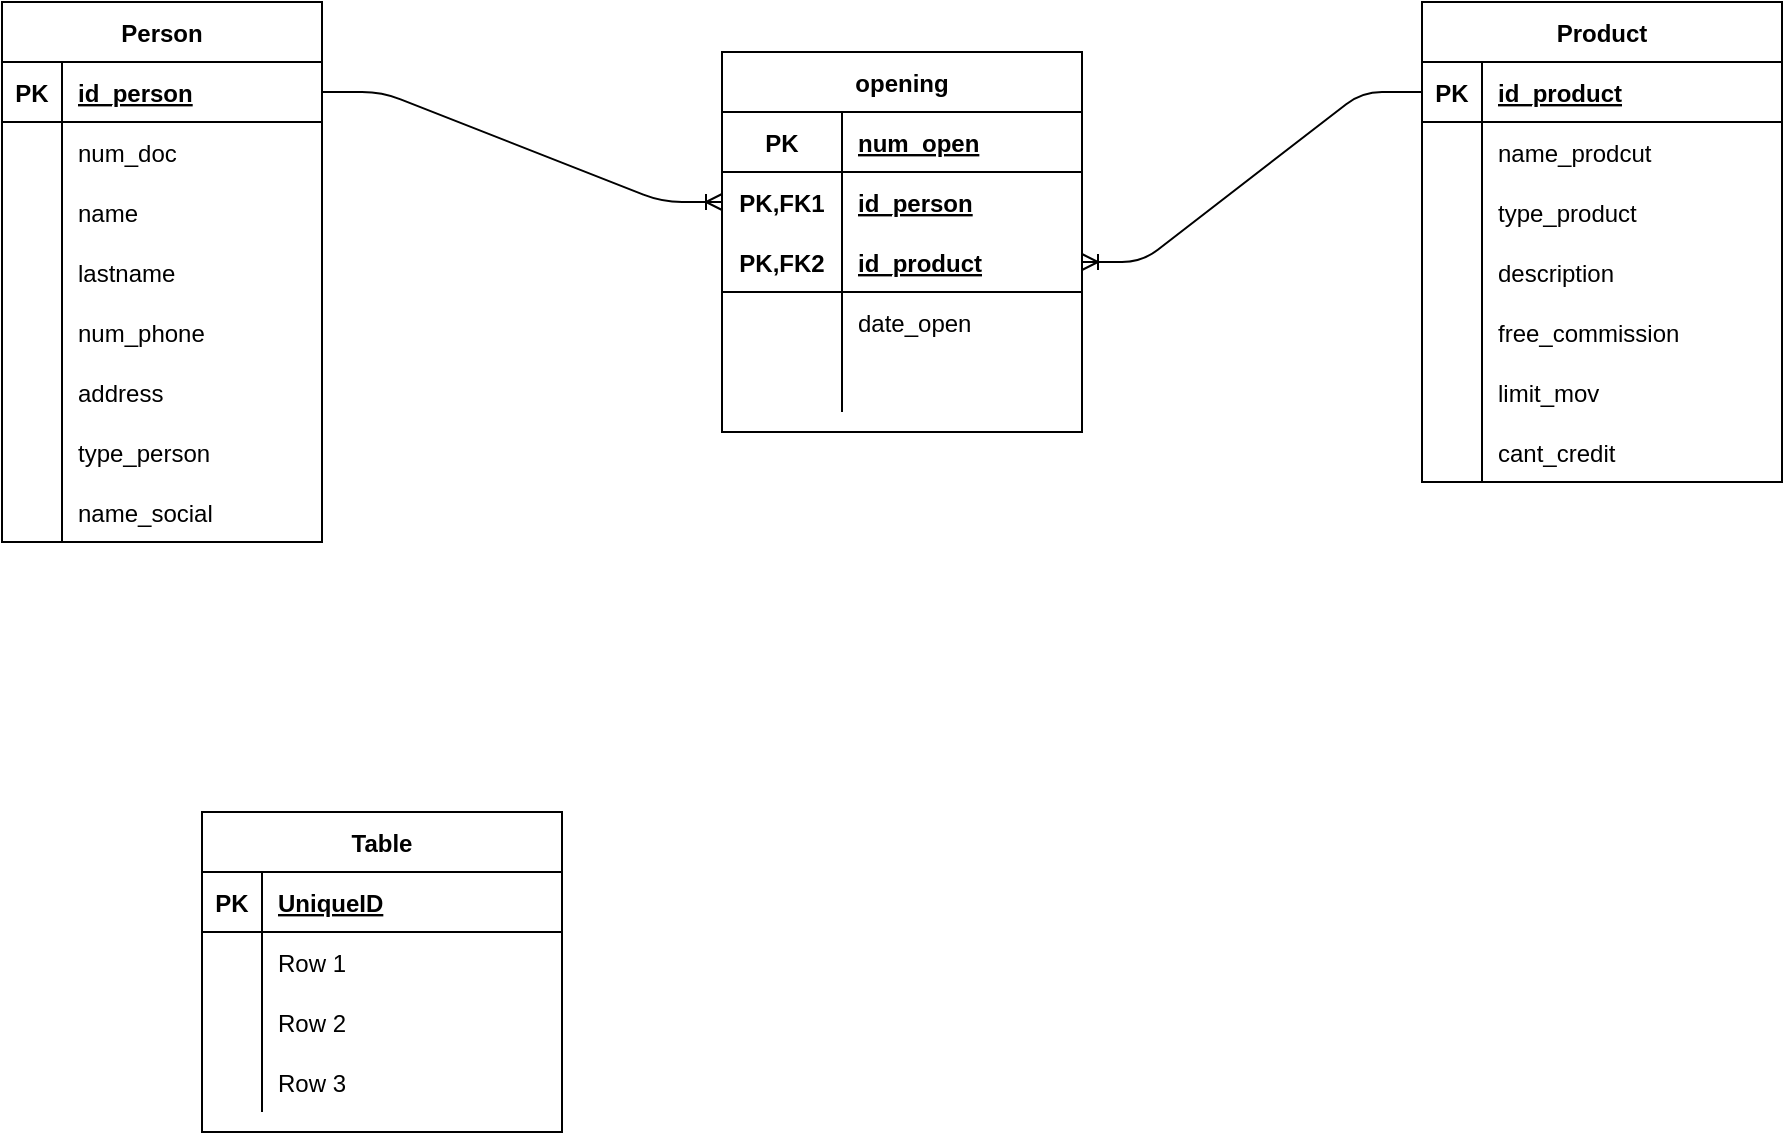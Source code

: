 <mxfile version="14.7.8" type="github">
  <diagram id="_rKBVMMMxIpNqGGiBoeg" name="Page-1">
    <mxGraphModel dx="1268" dy="882" grid="1" gridSize="10" guides="1" tooltips="1" connect="1" arrows="1" fold="1" page="0" pageScale="1" pageWidth="827" pageHeight="1169" math="0" shadow="0">
      <root>
        <mxCell id="0" />
        <mxCell id="1" parent="0" />
        <mxCell id="2HzZ_DdVNR7TNEQ7cjcN-23" value="Person" style="shape=table;startSize=30;container=1;collapsible=1;childLayout=tableLayout;fixedRows=1;rowLines=0;fontStyle=1;align=center;resizeLast=1;" parent="1" vertex="1">
          <mxGeometry x="-140" y="-15" width="160" height="270" as="geometry" />
        </mxCell>
        <mxCell id="2HzZ_DdVNR7TNEQ7cjcN-24" value="" style="shape=partialRectangle;collapsible=0;dropTarget=0;pointerEvents=0;fillColor=none;top=0;left=0;bottom=1;right=0;points=[[0,0.5],[1,0.5]];portConstraint=eastwest;" parent="2HzZ_DdVNR7TNEQ7cjcN-23" vertex="1">
          <mxGeometry y="30" width="160" height="30" as="geometry" />
        </mxCell>
        <mxCell id="2HzZ_DdVNR7TNEQ7cjcN-25" value="PK" style="shape=partialRectangle;connectable=0;fillColor=none;top=0;left=0;bottom=0;right=0;fontStyle=1;overflow=hidden;" parent="2HzZ_DdVNR7TNEQ7cjcN-24" vertex="1">
          <mxGeometry width="30" height="30" as="geometry" />
        </mxCell>
        <mxCell id="2HzZ_DdVNR7TNEQ7cjcN-26" value="id_person" style="shape=partialRectangle;connectable=0;fillColor=none;top=0;left=0;bottom=0;right=0;align=left;spacingLeft=6;fontStyle=5;overflow=hidden;" parent="2HzZ_DdVNR7TNEQ7cjcN-24" vertex="1">
          <mxGeometry x="30" width="130" height="30" as="geometry" />
        </mxCell>
        <mxCell id="2HzZ_DdVNR7TNEQ7cjcN-27" value="" style="shape=partialRectangle;collapsible=0;dropTarget=0;pointerEvents=0;fillColor=none;top=0;left=0;bottom=0;right=0;points=[[0,0.5],[1,0.5]];portConstraint=eastwest;" parent="2HzZ_DdVNR7TNEQ7cjcN-23" vertex="1">
          <mxGeometry y="60" width="160" height="30" as="geometry" />
        </mxCell>
        <mxCell id="2HzZ_DdVNR7TNEQ7cjcN-28" value="" style="shape=partialRectangle;connectable=0;fillColor=none;top=0;left=0;bottom=0;right=0;editable=1;overflow=hidden;" parent="2HzZ_DdVNR7TNEQ7cjcN-27" vertex="1">
          <mxGeometry width="30" height="30" as="geometry" />
        </mxCell>
        <mxCell id="2HzZ_DdVNR7TNEQ7cjcN-29" value="num_doc" style="shape=partialRectangle;connectable=0;fillColor=none;top=0;left=0;bottom=0;right=0;align=left;spacingLeft=6;overflow=hidden;" parent="2HzZ_DdVNR7TNEQ7cjcN-27" vertex="1">
          <mxGeometry x="30" width="130" height="30" as="geometry" />
        </mxCell>
        <mxCell id="2HzZ_DdVNR7TNEQ7cjcN-30" value="" style="shape=partialRectangle;collapsible=0;dropTarget=0;pointerEvents=0;fillColor=none;top=0;left=0;bottom=0;right=0;points=[[0,0.5],[1,0.5]];portConstraint=eastwest;" parent="2HzZ_DdVNR7TNEQ7cjcN-23" vertex="1">
          <mxGeometry y="90" width="160" height="30" as="geometry" />
        </mxCell>
        <mxCell id="2HzZ_DdVNR7TNEQ7cjcN-31" value="" style="shape=partialRectangle;connectable=0;fillColor=none;top=0;left=0;bottom=0;right=0;editable=1;overflow=hidden;" parent="2HzZ_DdVNR7TNEQ7cjcN-30" vertex="1">
          <mxGeometry width="30" height="30" as="geometry" />
        </mxCell>
        <mxCell id="2HzZ_DdVNR7TNEQ7cjcN-32" value="name" style="shape=partialRectangle;connectable=0;fillColor=none;top=0;left=0;bottom=0;right=0;align=left;spacingLeft=6;overflow=hidden;" parent="2HzZ_DdVNR7TNEQ7cjcN-30" vertex="1">
          <mxGeometry x="30" width="130" height="30" as="geometry" />
        </mxCell>
        <mxCell id="2HzZ_DdVNR7TNEQ7cjcN-33" value="" style="shape=partialRectangle;collapsible=0;dropTarget=0;pointerEvents=0;fillColor=none;top=0;left=0;bottom=0;right=0;points=[[0,0.5],[1,0.5]];portConstraint=eastwest;" parent="2HzZ_DdVNR7TNEQ7cjcN-23" vertex="1">
          <mxGeometry y="120" width="160" height="30" as="geometry" />
        </mxCell>
        <mxCell id="2HzZ_DdVNR7TNEQ7cjcN-34" value="" style="shape=partialRectangle;connectable=0;fillColor=none;top=0;left=0;bottom=0;right=0;editable=1;overflow=hidden;" parent="2HzZ_DdVNR7TNEQ7cjcN-33" vertex="1">
          <mxGeometry width="30" height="30" as="geometry" />
        </mxCell>
        <mxCell id="2HzZ_DdVNR7TNEQ7cjcN-35" value="lastname" style="shape=partialRectangle;connectable=0;fillColor=none;top=0;left=0;bottom=0;right=0;align=left;spacingLeft=6;overflow=hidden;" parent="2HzZ_DdVNR7TNEQ7cjcN-33" vertex="1">
          <mxGeometry x="30" width="130" height="30" as="geometry" />
        </mxCell>
        <mxCell id="2HzZ_DdVNR7TNEQ7cjcN-58" value="" style="shape=partialRectangle;collapsible=0;dropTarget=0;pointerEvents=0;fillColor=none;top=0;left=0;bottom=0;right=0;points=[[0,0.5],[1,0.5]];portConstraint=eastwest;" parent="2HzZ_DdVNR7TNEQ7cjcN-23" vertex="1">
          <mxGeometry y="150" width="160" height="30" as="geometry" />
        </mxCell>
        <mxCell id="2HzZ_DdVNR7TNEQ7cjcN-59" value="" style="shape=partialRectangle;connectable=0;fillColor=none;top=0;left=0;bottom=0;right=0;editable=1;overflow=hidden;" parent="2HzZ_DdVNR7TNEQ7cjcN-58" vertex="1">
          <mxGeometry width="30" height="30" as="geometry" />
        </mxCell>
        <mxCell id="2HzZ_DdVNR7TNEQ7cjcN-60" value="num_phone" style="shape=partialRectangle;connectable=0;fillColor=none;top=0;left=0;bottom=0;right=0;align=left;spacingLeft=6;overflow=hidden;" parent="2HzZ_DdVNR7TNEQ7cjcN-58" vertex="1">
          <mxGeometry x="30" width="130" height="30" as="geometry" />
        </mxCell>
        <mxCell id="2HzZ_DdVNR7TNEQ7cjcN-61" value="" style="shape=partialRectangle;collapsible=0;dropTarget=0;pointerEvents=0;fillColor=none;top=0;left=0;bottom=0;right=0;points=[[0,0.5],[1,0.5]];portConstraint=eastwest;" parent="2HzZ_DdVNR7TNEQ7cjcN-23" vertex="1">
          <mxGeometry y="180" width="160" height="30" as="geometry" />
        </mxCell>
        <mxCell id="2HzZ_DdVNR7TNEQ7cjcN-62" value="" style="shape=partialRectangle;connectable=0;fillColor=none;top=0;left=0;bottom=0;right=0;editable=1;overflow=hidden;" parent="2HzZ_DdVNR7TNEQ7cjcN-61" vertex="1">
          <mxGeometry width="30" height="30" as="geometry" />
        </mxCell>
        <mxCell id="2HzZ_DdVNR7TNEQ7cjcN-63" value="address" style="shape=partialRectangle;connectable=0;fillColor=none;top=0;left=0;bottom=0;right=0;align=left;spacingLeft=6;overflow=hidden;" parent="2HzZ_DdVNR7TNEQ7cjcN-61" vertex="1">
          <mxGeometry x="30" width="130" height="30" as="geometry" />
        </mxCell>
        <mxCell id="2HzZ_DdVNR7TNEQ7cjcN-64" value="" style="shape=partialRectangle;collapsible=0;dropTarget=0;pointerEvents=0;fillColor=none;top=0;left=0;bottom=0;right=0;points=[[0,0.5],[1,0.5]];portConstraint=eastwest;" parent="2HzZ_DdVNR7TNEQ7cjcN-23" vertex="1">
          <mxGeometry y="210" width="160" height="30" as="geometry" />
        </mxCell>
        <mxCell id="2HzZ_DdVNR7TNEQ7cjcN-65" value="" style="shape=partialRectangle;connectable=0;fillColor=none;top=0;left=0;bottom=0;right=0;editable=1;overflow=hidden;" parent="2HzZ_DdVNR7TNEQ7cjcN-64" vertex="1">
          <mxGeometry width="30" height="30" as="geometry" />
        </mxCell>
        <mxCell id="2HzZ_DdVNR7TNEQ7cjcN-66" value="type_person" style="shape=partialRectangle;connectable=0;fillColor=none;top=0;left=0;bottom=0;right=0;align=left;spacingLeft=6;overflow=hidden;" parent="2HzZ_DdVNR7TNEQ7cjcN-64" vertex="1">
          <mxGeometry x="30" width="130" height="30" as="geometry" />
        </mxCell>
        <mxCell id="2HzZ_DdVNR7TNEQ7cjcN-93" value="" style="shape=partialRectangle;collapsible=0;dropTarget=0;pointerEvents=0;fillColor=none;top=0;left=0;bottom=0;right=0;points=[[0,0.5],[1,0.5]];portConstraint=eastwest;" parent="2HzZ_DdVNR7TNEQ7cjcN-23" vertex="1">
          <mxGeometry y="240" width="160" height="30" as="geometry" />
        </mxCell>
        <mxCell id="2HzZ_DdVNR7TNEQ7cjcN-94" value="" style="shape=partialRectangle;connectable=0;fillColor=none;top=0;left=0;bottom=0;right=0;editable=1;overflow=hidden;" parent="2HzZ_DdVNR7TNEQ7cjcN-93" vertex="1">
          <mxGeometry width="30" height="30" as="geometry" />
        </mxCell>
        <mxCell id="2HzZ_DdVNR7TNEQ7cjcN-95" value="name_social" style="shape=partialRectangle;connectable=0;fillColor=none;top=0;left=0;bottom=0;right=0;align=left;spacingLeft=6;overflow=hidden;" parent="2HzZ_DdVNR7TNEQ7cjcN-93" vertex="1">
          <mxGeometry x="30" width="130" height="30" as="geometry" />
        </mxCell>
        <mxCell id="2HzZ_DdVNR7TNEQ7cjcN-36" value="Product" style="shape=table;startSize=30;container=1;collapsible=1;childLayout=tableLayout;fixedRows=1;rowLines=0;fontStyle=1;align=center;resizeLast=1;" parent="1" vertex="1">
          <mxGeometry x="570" y="-15" width="180" height="240" as="geometry" />
        </mxCell>
        <mxCell id="2HzZ_DdVNR7TNEQ7cjcN-37" value="" style="shape=partialRectangle;collapsible=0;dropTarget=0;pointerEvents=0;fillColor=none;top=0;left=0;bottom=1;right=0;points=[[0,0.5],[1,0.5]];portConstraint=eastwest;" parent="2HzZ_DdVNR7TNEQ7cjcN-36" vertex="1">
          <mxGeometry y="30" width="180" height="30" as="geometry" />
        </mxCell>
        <mxCell id="2HzZ_DdVNR7TNEQ7cjcN-38" value="PK" style="shape=partialRectangle;connectable=0;fillColor=none;top=0;left=0;bottom=0;right=0;fontStyle=1;overflow=hidden;" parent="2HzZ_DdVNR7TNEQ7cjcN-37" vertex="1">
          <mxGeometry width="30" height="30" as="geometry" />
        </mxCell>
        <mxCell id="2HzZ_DdVNR7TNEQ7cjcN-39" value="id_product" style="shape=partialRectangle;connectable=0;fillColor=none;top=0;left=0;bottom=0;right=0;align=left;spacingLeft=6;fontStyle=5;overflow=hidden;" parent="2HzZ_DdVNR7TNEQ7cjcN-37" vertex="1">
          <mxGeometry x="30" width="150" height="30" as="geometry" />
        </mxCell>
        <mxCell id="2HzZ_DdVNR7TNEQ7cjcN-40" value="" style="shape=partialRectangle;collapsible=0;dropTarget=0;pointerEvents=0;fillColor=none;top=0;left=0;bottom=0;right=0;points=[[0,0.5],[1,0.5]];portConstraint=eastwest;" parent="2HzZ_DdVNR7TNEQ7cjcN-36" vertex="1">
          <mxGeometry y="60" width="180" height="30" as="geometry" />
        </mxCell>
        <mxCell id="2HzZ_DdVNR7TNEQ7cjcN-41" value="" style="shape=partialRectangle;connectable=0;fillColor=none;top=0;left=0;bottom=0;right=0;editable=1;overflow=hidden;" parent="2HzZ_DdVNR7TNEQ7cjcN-40" vertex="1">
          <mxGeometry width="30" height="30" as="geometry" />
        </mxCell>
        <mxCell id="2HzZ_DdVNR7TNEQ7cjcN-42" value="name_prodcut" style="shape=partialRectangle;connectable=0;fillColor=none;top=0;left=0;bottom=0;right=0;align=left;spacingLeft=6;overflow=hidden;" parent="2HzZ_DdVNR7TNEQ7cjcN-40" vertex="1">
          <mxGeometry x="30" width="150" height="30" as="geometry" />
        </mxCell>
        <mxCell id="2HzZ_DdVNR7TNEQ7cjcN-43" value="" style="shape=partialRectangle;collapsible=0;dropTarget=0;pointerEvents=0;fillColor=none;top=0;left=0;bottom=0;right=0;points=[[0,0.5],[1,0.5]];portConstraint=eastwest;" parent="2HzZ_DdVNR7TNEQ7cjcN-36" vertex="1">
          <mxGeometry y="90" width="180" height="30" as="geometry" />
        </mxCell>
        <mxCell id="2HzZ_DdVNR7TNEQ7cjcN-44" value="" style="shape=partialRectangle;connectable=0;fillColor=none;top=0;left=0;bottom=0;right=0;editable=1;overflow=hidden;" parent="2HzZ_DdVNR7TNEQ7cjcN-43" vertex="1">
          <mxGeometry width="30" height="30" as="geometry" />
        </mxCell>
        <mxCell id="2HzZ_DdVNR7TNEQ7cjcN-45" value="type_product" style="shape=partialRectangle;connectable=0;fillColor=none;top=0;left=0;bottom=0;right=0;align=left;spacingLeft=6;overflow=hidden;" parent="2HzZ_DdVNR7TNEQ7cjcN-43" vertex="1">
          <mxGeometry x="30" width="150" height="30" as="geometry" />
        </mxCell>
        <mxCell id="2HzZ_DdVNR7TNEQ7cjcN-46" value="" style="shape=partialRectangle;collapsible=0;dropTarget=0;pointerEvents=0;fillColor=none;top=0;left=0;bottom=0;right=0;points=[[0,0.5],[1,0.5]];portConstraint=eastwest;" parent="2HzZ_DdVNR7TNEQ7cjcN-36" vertex="1">
          <mxGeometry y="120" width="180" height="30" as="geometry" />
        </mxCell>
        <mxCell id="2HzZ_DdVNR7TNEQ7cjcN-47" value="" style="shape=partialRectangle;connectable=0;fillColor=none;top=0;left=0;bottom=0;right=0;editable=1;overflow=hidden;" parent="2HzZ_DdVNR7TNEQ7cjcN-46" vertex="1">
          <mxGeometry width="30" height="30" as="geometry" />
        </mxCell>
        <mxCell id="2HzZ_DdVNR7TNEQ7cjcN-48" value="description" style="shape=partialRectangle;connectable=0;fillColor=none;top=0;left=0;bottom=0;right=0;align=left;spacingLeft=6;overflow=hidden;" parent="2HzZ_DdVNR7TNEQ7cjcN-46" vertex="1">
          <mxGeometry x="30" width="150" height="30" as="geometry" />
        </mxCell>
        <mxCell id="2HzZ_DdVNR7TNEQ7cjcN-49" value="" style="shape=partialRectangle;collapsible=0;dropTarget=0;pointerEvents=0;fillColor=none;top=0;left=0;bottom=0;right=0;points=[[0,0.5],[1,0.5]];portConstraint=eastwest;" parent="2HzZ_DdVNR7TNEQ7cjcN-36" vertex="1">
          <mxGeometry y="150" width="180" height="30" as="geometry" />
        </mxCell>
        <mxCell id="2HzZ_DdVNR7TNEQ7cjcN-50" value="" style="shape=partialRectangle;connectable=0;fillColor=none;top=0;left=0;bottom=0;right=0;editable=1;overflow=hidden;" parent="2HzZ_DdVNR7TNEQ7cjcN-49" vertex="1">
          <mxGeometry width="30" height="30" as="geometry" />
        </mxCell>
        <mxCell id="2HzZ_DdVNR7TNEQ7cjcN-51" value="free_commission" style="shape=partialRectangle;connectable=0;fillColor=none;top=0;left=0;bottom=0;right=0;align=left;spacingLeft=6;overflow=hidden;" parent="2HzZ_DdVNR7TNEQ7cjcN-49" vertex="1">
          <mxGeometry x="30" width="150" height="30" as="geometry" />
        </mxCell>
        <mxCell id="2HzZ_DdVNR7TNEQ7cjcN-52" value="" style="shape=partialRectangle;collapsible=0;dropTarget=0;pointerEvents=0;fillColor=none;top=0;left=0;bottom=0;right=0;points=[[0,0.5],[1,0.5]];portConstraint=eastwest;" parent="2HzZ_DdVNR7TNEQ7cjcN-36" vertex="1">
          <mxGeometry y="180" width="180" height="30" as="geometry" />
        </mxCell>
        <mxCell id="2HzZ_DdVNR7TNEQ7cjcN-53" value="" style="shape=partialRectangle;connectable=0;fillColor=none;top=0;left=0;bottom=0;right=0;editable=1;overflow=hidden;" parent="2HzZ_DdVNR7TNEQ7cjcN-52" vertex="1">
          <mxGeometry width="30" height="30" as="geometry" />
        </mxCell>
        <mxCell id="2HzZ_DdVNR7TNEQ7cjcN-54" value="limit_mov" style="shape=partialRectangle;connectable=0;fillColor=none;top=0;left=0;bottom=0;right=0;align=left;spacingLeft=6;overflow=hidden;" parent="2HzZ_DdVNR7TNEQ7cjcN-52" vertex="1">
          <mxGeometry x="30" width="150" height="30" as="geometry" />
        </mxCell>
        <mxCell id="2HzZ_DdVNR7TNEQ7cjcN-55" value="" style="shape=partialRectangle;collapsible=0;dropTarget=0;pointerEvents=0;fillColor=none;top=0;left=0;bottom=0;right=0;points=[[0,0.5],[1,0.5]];portConstraint=eastwest;" parent="2HzZ_DdVNR7TNEQ7cjcN-36" vertex="1">
          <mxGeometry y="210" width="180" height="30" as="geometry" />
        </mxCell>
        <mxCell id="2HzZ_DdVNR7TNEQ7cjcN-56" value="" style="shape=partialRectangle;connectable=0;fillColor=none;top=0;left=0;bottom=0;right=0;editable=1;overflow=hidden;" parent="2HzZ_DdVNR7TNEQ7cjcN-55" vertex="1">
          <mxGeometry width="30" height="30" as="geometry" />
        </mxCell>
        <mxCell id="2HzZ_DdVNR7TNEQ7cjcN-57" value="cant_credit" style="shape=partialRectangle;connectable=0;fillColor=none;top=0;left=0;bottom=0;right=0;align=left;spacingLeft=6;overflow=hidden;" parent="2HzZ_DdVNR7TNEQ7cjcN-55" vertex="1">
          <mxGeometry x="30" width="150" height="30" as="geometry" />
        </mxCell>
        <mxCell id="2HzZ_DdVNR7TNEQ7cjcN-69" value="opening" style="shape=table;startSize=30;container=1;collapsible=1;childLayout=tableLayout;fixedRows=1;rowLines=0;fontStyle=1;align=center;resizeLast=1;" parent="1" vertex="1">
          <mxGeometry x="220" y="10" width="180" height="190" as="geometry" />
        </mxCell>
        <mxCell id="2HzZ_DdVNR7TNEQ7cjcN-73" value="" style="shape=partialRectangle;collapsible=0;dropTarget=0;pointerEvents=0;fillColor=none;top=0;left=0;bottom=1;right=0;points=[[0,0.5],[1,0.5]];portConstraint=eastwest;" parent="2HzZ_DdVNR7TNEQ7cjcN-69" vertex="1">
          <mxGeometry y="30" width="180" height="30" as="geometry" />
        </mxCell>
        <mxCell id="2HzZ_DdVNR7TNEQ7cjcN-74" value="PK" style="shape=partialRectangle;connectable=0;fillColor=none;top=0;left=0;bottom=0;right=0;fontStyle=1;overflow=hidden;" parent="2HzZ_DdVNR7TNEQ7cjcN-73" vertex="1">
          <mxGeometry width="60" height="30" as="geometry" />
        </mxCell>
        <mxCell id="2HzZ_DdVNR7TNEQ7cjcN-75" value="num_open" style="shape=partialRectangle;connectable=0;fillColor=none;top=0;left=0;bottom=0;right=0;align=left;spacingLeft=6;fontStyle=5;overflow=hidden;" parent="2HzZ_DdVNR7TNEQ7cjcN-73" vertex="1">
          <mxGeometry x="60" width="120" height="30" as="geometry" />
        </mxCell>
        <mxCell id="2HzZ_DdVNR7TNEQ7cjcN-70" value="" style="shape=partialRectangle;collapsible=0;dropTarget=0;pointerEvents=0;fillColor=none;top=0;left=0;bottom=0;right=0;points=[[0,0.5],[1,0.5]];portConstraint=eastwest;" parent="2HzZ_DdVNR7TNEQ7cjcN-69" vertex="1">
          <mxGeometry y="60" width="180" height="30" as="geometry" />
        </mxCell>
        <mxCell id="2HzZ_DdVNR7TNEQ7cjcN-71" value="PK,FK1" style="shape=partialRectangle;connectable=0;fillColor=none;top=0;left=0;bottom=0;right=0;fontStyle=1;overflow=hidden;" parent="2HzZ_DdVNR7TNEQ7cjcN-70" vertex="1">
          <mxGeometry width="60" height="30" as="geometry" />
        </mxCell>
        <mxCell id="2HzZ_DdVNR7TNEQ7cjcN-72" value="id_person" style="shape=partialRectangle;connectable=0;fillColor=none;top=0;left=0;bottom=0;right=0;align=left;spacingLeft=6;fontStyle=5;overflow=hidden;" parent="2HzZ_DdVNR7TNEQ7cjcN-70" vertex="1">
          <mxGeometry x="60" width="120" height="30" as="geometry" />
        </mxCell>
        <mxCell id="2HzZ_DdVNR7TNEQ7cjcN-82" value="" style="shape=partialRectangle;collapsible=0;dropTarget=0;pointerEvents=0;fillColor=none;top=0;left=0;bottom=1;right=0;points=[[0,0.5],[1,0.5]];portConstraint=eastwest;" parent="2HzZ_DdVNR7TNEQ7cjcN-69" vertex="1">
          <mxGeometry y="90" width="180" height="30" as="geometry" />
        </mxCell>
        <mxCell id="2HzZ_DdVNR7TNEQ7cjcN-83" value="PK,FK2" style="shape=partialRectangle;connectable=0;fillColor=none;top=0;left=0;bottom=0;right=0;fontStyle=1;overflow=hidden;" parent="2HzZ_DdVNR7TNEQ7cjcN-82" vertex="1">
          <mxGeometry width="60" height="30" as="geometry" />
        </mxCell>
        <mxCell id="2HzZ_DdVNR7TNEQ7cjcN-84" value="id_product" style="shape=partialRectangle;connectable=0;fillColor=none;top=0;left=0;bottom=0;right=0;align=left;spacingLeft=6;fontStyle=5;overflow=hidden;" parent="2HzZ_DdVNR7TNEQ7cjcN-82" vertex="1">
          <mxGeometry x="60" width="120" height="30" as="geometry" />
        </mxCell>
        <mxCell id="2HzZ_DdVNR7TNEQ7cjcN-79" value="" style="shape=partialRectangle;collapsible=0;dropTarget=0;pointerEvents=0;fillColor=none;top=0;left=0;bottom=0;right=0;points=[[0,0.5],[1,0.5]];portConstraint=eastwest;" parent="2HzZ_DdVNR7TNEQ7cjcN-69" vertex="1">
          <mxGeometry y="120" width="180" height="30" as="geometry" />
        </mxCell>
        <mxCell id="2HzZ_DdVNR7TNEQ7cjcN-80" value="" style="shape=partialRectangle;connectable=0;fillColor=none;top=0;left=0;bottom=0;right=0;editable=1;overflow=hidden;" parent="2HzZ_DdVNR7TNEQ7cjcN-79" vertex="1">
          <mxGeometry width="60" height="30" as="geometry" />
        </mxCell>
        <mxCell id="2HzZ_DdVNR7TNEQ7cjcN-81" value="date_open" style="shape=partialRectangle;connectable=0;fillColor=none;top=0;left=0;bottom=0;right=0;align=left;spacingLeft=6;overflow=hidden;" parent="2HzZ_DdVNR7TNEQ7cjcN-79" vertex="1">
          <mxGeometry x="60" width="120" height="30" as="geometry" />
        </mxCell>
        <mxCell id="2HzZ_DdVNR7TNEQ7cjcN-76" value="" style="shape=partialRectangle;collapsible=0;dropTarget=0;pointerEvents=0;fillColor=none;top=0;left=0;bottom=0;right=0;points=[[0,0.5],[1,0.5]];portConstraint=eastwest;" parent="2HzZ_DdVNR7TNEQ7cjcN-69" vertex="1">
          <mxGeometry y="150" width="180" height="30" as="geometry" />
        </mxCell>
        <mxCell id="2HzZ_DdVNR7TNEQ7cjcN-77" value="" style="shape=partialRectangle;connectable=0;fillColor=none;top=0;left=0;bottom=0;right=0;editable=1;overflow=hidden;" parent="2HzZ_DdVNR7TNEQ7cjcN-76" vertex="1">
          <mxGeometry width="60" height="30" as="geometry" />
        </mxCell>
        <mxCell id="2HzZ_DdVNR7TNEQ7cjcN-78" value="" style="shape=partialRectangle;connectable=0;fillColor=none;top=0;left=0;bottom=0;right=0;align=left;spacingLeft=6;overflow=hidden;" parent="2HzZ_DdVNR7TNEQ7cjcN-76" vertex="1">
          <mxGeometry x="60" width="120" height="30" as="geometry" />
        </mxCell>
        <mxCell id="2HzZ_DdVNR7TNEQ7cjcN-90" value="" style="edgeStyle=entityRelationEdgeStyle;fontSize=12;html=1;endArrow=ERoneToMany;exitX=1;exitY=0.5;exitDx=0;exitDy=0;entryX=0;entryY=0.5;entryDx=0;entryDy=0;" parent="1" source="2HzZ_DdVNR7TNEQ7cjcN-24" target="2HzZ_DdVNR7TNEQ7cjcN-70" edge="1">
          <mxGeometry width="100" height="100" relative="1" as="geometry">
            <mxPoint x="240" y="300" as="sourcePoint" />
            <mxPoint x="340" y="200" as="targetPoint" />
          </mxGeometry>
        </mxCell>
        <mxCell id="2HzZ_DdVNR7TNEQ7cjcN-92" value="" style="edgeStyle=entityRelationEdgeStyle;fontSize=12;html=1;endArrow=ERoneToMany;entryX=1;entryY=0.5;entryDx=0;entryDy=0;" parent="1" source="2HzZ_DdVNR7TNEQ7cjcN-37" target="2HzZ_DdVNR7TNEQ7cjcN-82" edge="1">
          <mxGeometry width="100" height="100" relative="1" as="geometry">
            <mxPoint x="430" y="110" as="sourcePoint" />
            <mxPoint x="560" y="190" as="targetPoint" />
          </mxGeometry>
        </mxCell>
        <mxCell id="gl4LlQETCYDhb0YYXJKj-1" value="Table" style="shape=table;startSize=30;container=1;collapsible=1;childLayout=tableLayout;fixedRows=1;rowLines=0;fontStyle=1;align=center;resizeLast=1;" vertex="1" parent="1">
          <mxGeometry x="-40" y="390" width="180" height="160" as="geometry" />
        </mxCell>
        <mxCell id="gl4LlQETCYDhb0YYXJKj-2" value="" style="shape=partialRectangle;collapsible=0;dropTarget=0;pointerEvents=0;fillColor=none;top=0;left=0;bottom=1;right=0;points=[[0,0.5],[1,0.5]];portConstraint=eastwest;" vertex="1" parent="gl4LlQETCYDhb0YYXJKj-1">
          <mxGeometry y="30" width="180" height="30" as="geometry" />
        </mxCell>
        <mxCell id="gl4LlQETCYDhb0YYXJKj-3" value="PK" style="shape=partialRectangle;connectable=0;fillColor=none;top=0;left=0;bottom=0;right=0;fontStyle=1;overflow=hidden;" vertex="1" parent="gl4LlQETCYDhb0YYXJKj-2">
          <mxGeometry width="30" height="30" as="geometry" />
        </mxCell>
        <mxCell id="gl4LlQETCYDhb0YYXJKj-4" value="UniqueID" style="shape=partialRectangle;connectable=0;fillColor=none;top=0;left=0;bottom=0;right=0;align=left;spacingLeft=6;fontStyle=5;overflow=hidden;" vertex="1" parent="gl4LlQETCYDhb0YYXJKj-2">
          <mxGeometry x="30" width="150" height="30" as="geometry" />
        </mxCell>
        <mxCell id="gl4LlQETCYDhb0YYXJKj-5" value="" style="shape=partialRectangle;collapsible=0;dropTarget=0;pointerEvents=0;fillColor=none;top=0;left=0;bottom=0;right=0;points=[[0,0.5],[1,0.5]];portConstraint=eastwest;" vertex="1" parent="gl4LlQETCYDhb0YYXJKj-1">
          <mxGeometry y="60" width="180" height="30" as="geometry" />
        </mxCell>
        <mxCell id="gl4LlQETCYDhb0YYXJKj-6" value="" style="shape=partialRectangle;connectable=0;fillColor=none;top=0;left=0;bottom=0;right=0;editable=1;overflow=hidden;" vertex="1" parent="gl4LlQETCYDhb0YYXJKj-5">
          <mxGeometry width="30" height="30" as="geometry" />
        </mxCell>
        <mxCell id="gl4LlQETCYDhb0YYXJKj-7" value="Row 1" style="shape=partialRectangle;connectable=0;fillColor=none;top=0;left=0;bottom=0;right=0;align=left;spacingLeft=6;overflow=hidden;" vertex="1" parent="gl4LlQETCYDhb0YYXJKj-5">
          <mxGeometry x="30" width="150" height="30" as="geometry" />
        </mxCell>
        <mxCell id="gl4LlQETCYDhb0YYXJKj-8" value="" style="shape=partialRectangle;collapsible=0;dropTarget=0;pointerEvents=0;fillColor=none;top=0;left=0;bottom=0;right=0;points=[[0,0.5],[1,0.5]];portConstraint=eastwest;" vertex="1" parent="gl4LlQETCYDhb0YYXJKj-1">
          <mxGeometry y="90" width="180" height="30" as="geometry" />
        </mxCell>
        <mxCell id="gl4LlQETCYDhb0YYXJKj-9" value="" style="shape=partialRectangle;connectable=0;fillColor=none;top=0;left=0;bottom=0;right=0;editable=1;overflow=hidden;" vertex="1" parent="gl4LlQETCYDhb0YYXJKj-8">
          <mxGeometry width="30" height="30" as="geometry" />
        </mxCell>
        <mxCell id="gl4LlQETCYDhb0YYXJKj-10" value="Row 2" style="shape=partialRectangle;connectable=0;fillColor=none;top=0;left=0;bottom=0;right=0;align=left;spacingLeft=6;overflow=hidden;" vertex="1" parent="gl4LlQETCYDhb0YYXJKj-8">
          <mxGeometry x="30" width="150" height="30" as="geometry" />
        </mxCell>
        <mxCell id="gl4LlQETCYDhb0YYXJKj-11" value="" style="shape=partialRectangle;collapsible=0;dropTarget=0;pointerEvents=0;fillColor=none;top=0;left=0;bottom=0;right=0;points=[[0,0.5],[1,0.5]];portConstraint=eastwest;" vertex="1" parent="gl4LlQETCYDhb0YYXJKj-1">
          <mxGeometry y="120" width="180" height="30" as="geometry" />
        </mxCell>
        <mxCell id="gl4LlQETCYDhb0YYXJKj-12" value="" style="shape=partialRectangle;connectable=0;fillColor=none;top=0;left=0;bottom=0;right=0;editable=1;overflow=hidden;" vertex="1" parent="gl4LlQETCYDhb0YYXJKj-11">
          <mxGeometry width="30" height="30" as="geometry" />
        </mxCell>
        <mxCell id="gl4LlQETCYDhb0YYXJKj-13" value="Row 3" style="shape=partialRectangle;connectable=0;fillColor=none;top=0;left=0;bottom=0;right=0;align=left;spacingLeft=6;overflow=hidden;" vertex="1" parent="gl4LlQETCYDhb0YYXJKj-11">
          <mxGeometry x="30" width="150" height="30" as="geometry" />
        </mxCell>
      </root>
    </mxGraphModel>
  </diagram>
</mxfile>
